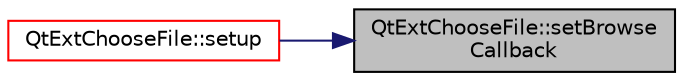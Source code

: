 digraph "QtExtChooseFile::setBrowseCallback"
{
 // LATEX_PDF_SIZE
  edge [fontname="Helvetica",fontsize="10",labelfontname="Helvetica",labelfontsize="10"];
  node [fontname="Helvetica",fontsize="10",shape=record];
  rankdir="RL";
  Node1 [label="QtExtChooseFile::setBrowse\lCallback",height=0.2,width=0.4,color="black", fillcolor="grey75", style="filled", fontcolor="black",tooltip=" "];
  Node1 -> Node2 [dir="back",color="midnightblue",fontsize="10",style="solid",fontname="Helvetica"];
  Node2 [label="QtExtChooseFile::setup",height=0.2,width=0.4,color="red", fillcolor="white", style="filled",URL="$class_qt_ext_choose_file.html#aea9769e39ae917fa1d370d5cf3216a8c",tooltip=" "];
}
